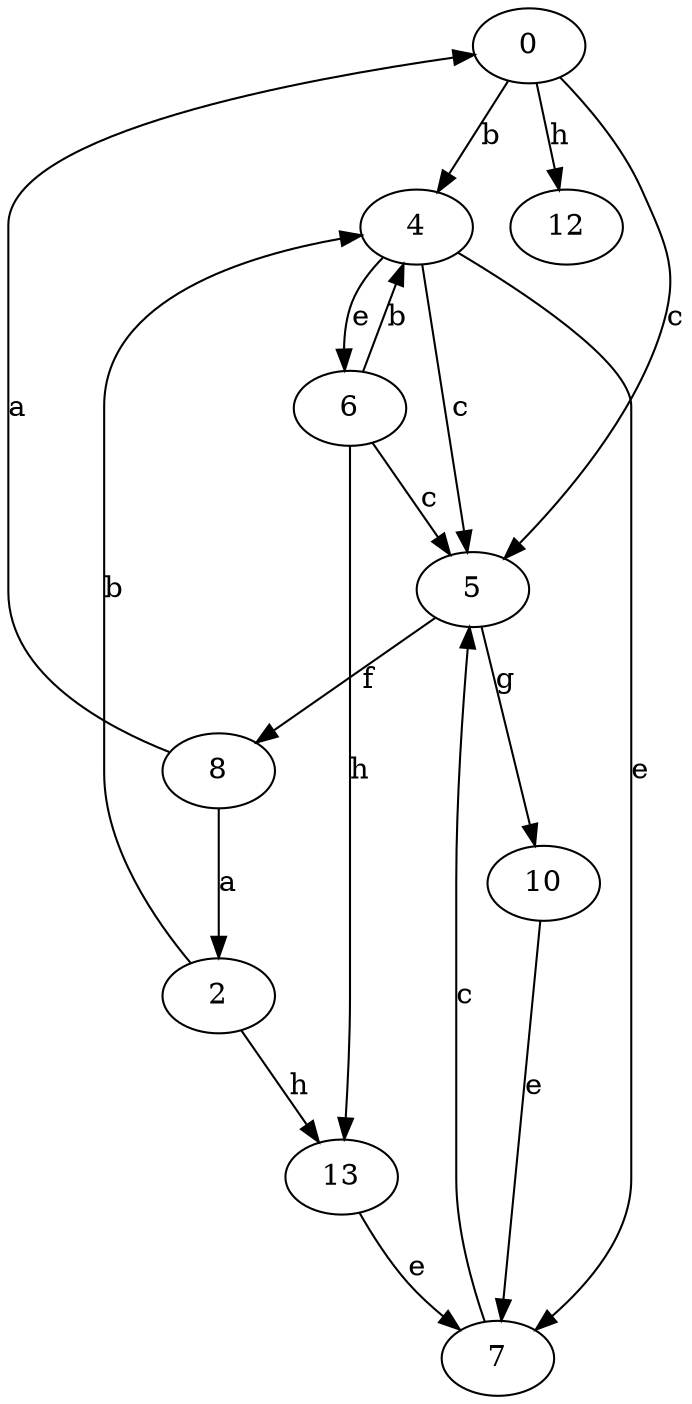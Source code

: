 strict digraph  {
0;
2;
4;
5;
6;
7;
8;
10;
12;
13;
0 -> 4  [label=b];
0 -> 5  [label=c];
0 -> 12  [label=h];
2 -> 4  [label=b];
2 -> 13  [label=h];
4 -> 5  [label=c];
4 -> 6  [label=e];
4 -> 7  [label=e];
5 -> 8  [label=f];
5 -> 10  [label=g];
6 -> 4  [label=b];
6 -> 5  [label=c];
6 -> 13  [label=h];
7 -> 5  [label=c];
8 -> 0  [label=a];
8 -> 2  [label=a];
10 -> 7  [label=e];
13 -> 7  [label=e];
}
